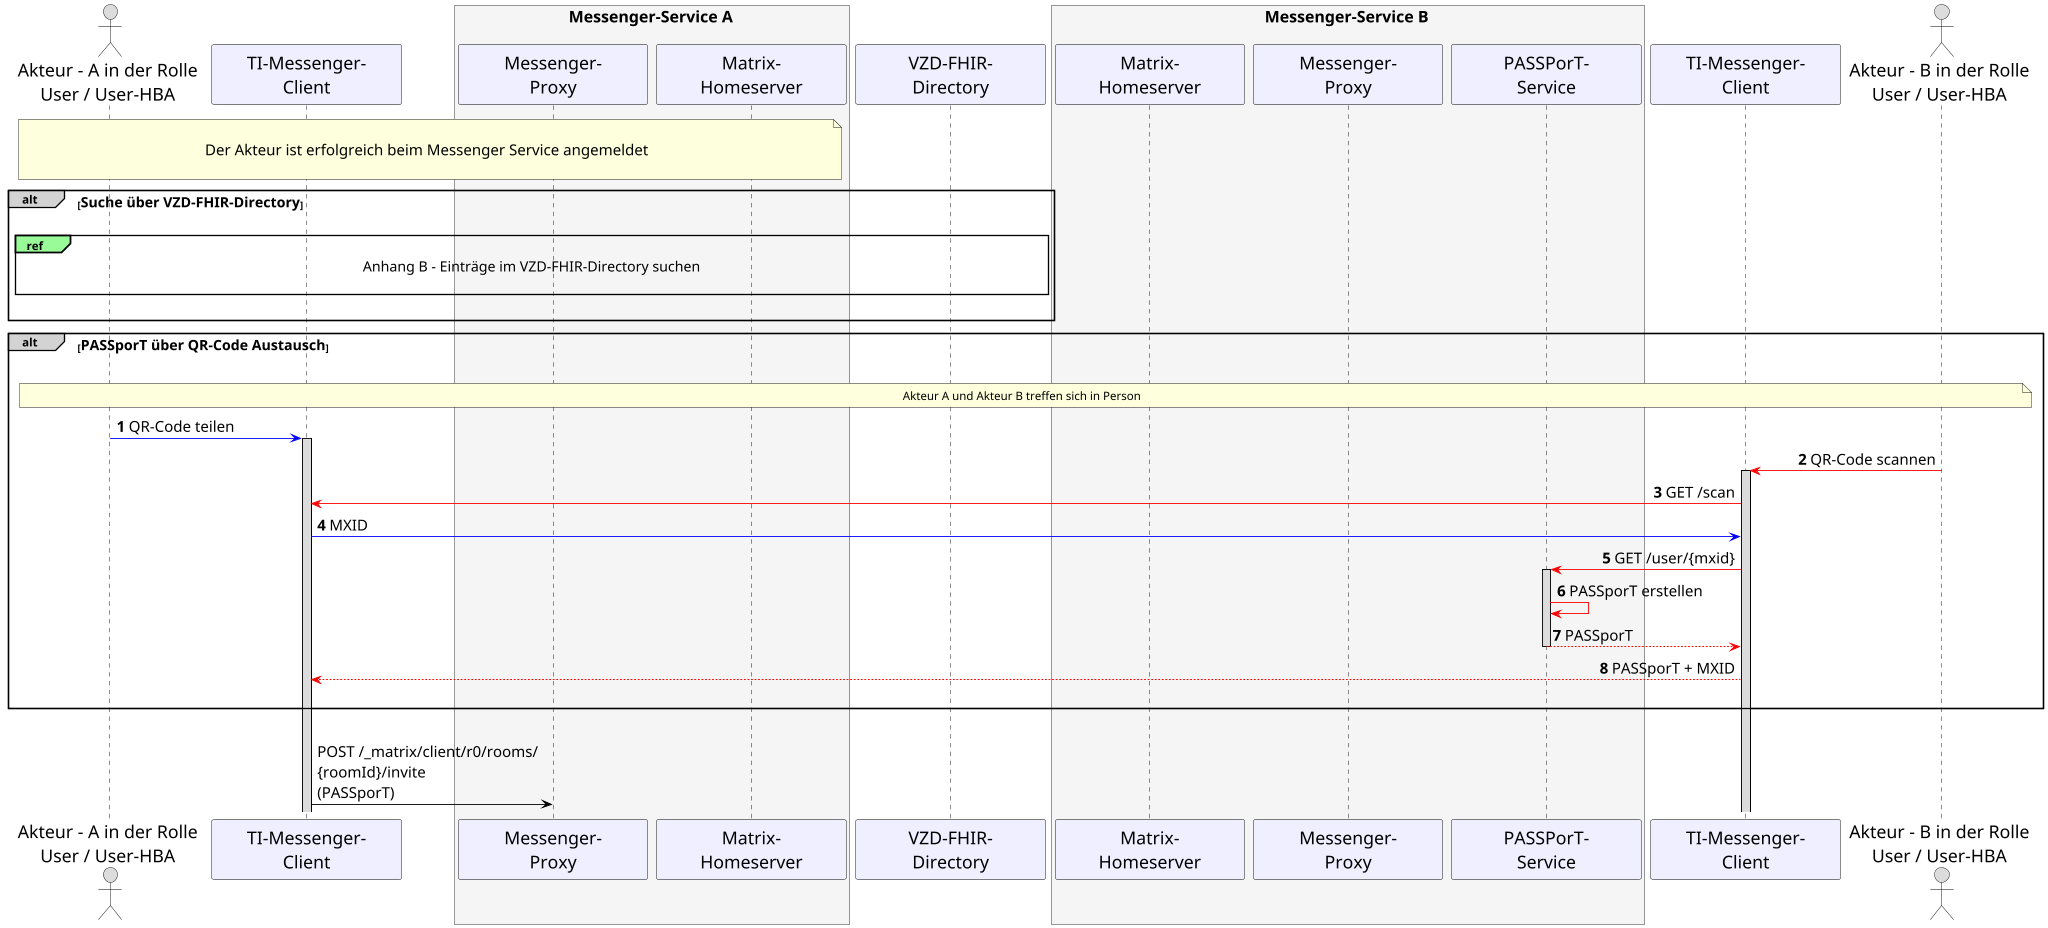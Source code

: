 /' 
# TI-Messenger 1.1
# TI-Messenger-Dienst
# UC - 10063
# Sequence Diagram
# Name: Austausch von Events innerhalb eines Messenger-Service
'/

@startuml
skinparam sequenceMessageAlign direction
skinparam minClassWidth 200
skinparam BoxPadding 1
skinparam sequenceReferenceHeaderBackgroundColor palegreen
scale max 2048 width

skinparam sequence {
ArrowColor black
ArrowFontSize 17
ActorBorderColor black
LifeLineBorderColor black
LifeLineBackgroundColor Gainsboro

ParticipantBorderColor Motivation
ParticipantBackgroundColor Motivation
ParticipantFontName Impact
ParticipantFontSize 20
ParticipantFontColor black
ParticipantBorderColor Black
ParticipantBackgroundColor MOTIVATION

ActorBackgroundColor Gainsboro
ActorFontColor black
ActorFontSize 20
ActorFontName Aapex
}
    actor U1 as "Akteur - A in der Rolle\nUser / User-HBA"
    participant C1 as "TI-Messenger-\nClient"
    box <size:18>Messenger-Service A</size> #WhiteSmoke
      participant MP1 as "Messenger-\nProxy"
      participant MH1 as "Matrix-\nHomeserver"
    end box
    participant VZD as "VZD-FHIR-\nDirectory"
    box <size:18>Messenger-Service B</size> #WhiteSmoke
    participant MH2 as "Matrix-\nHomeserver"
    participant MP2 as "Messenger-\nProxy"
    participant PS2 as "PASSPorT-\nService"
    end box
    participant C2 as "TI-Messenger-\nClient"
    actor U2 as "Akteur - B in der Rolle\nUser / User-HBA"
    
note over U1, MH1: \n<size:17>Der Akteur ist erfolgreich beim Messenger Service angemeldet</size>\n    
    
    alt#LightGrey  <size:16>Suche über VZD-FHIR-Directory</size>
      |||
      ref over U1, VZD : <size:16>Anhang B - Einträge im VZD-FHIR-Directory suchen</size>\n
      |||
    end
    alt#LightGrey  <size:16>PASSporT über QR-Code Austausch</size>
      |||
       note over U1, U2: Akteur A und Akteur B treffen sich in Person
       autonumber
       U1-[#0000FF]>C1: QR-Code teilen
        activate C1
       U2-[#red]>C2: QR-Code scannen
        activate C2
       C2-[#red]>C1: GET /scan
       C1-[#0000FF]>C2: MXID
       C2-[#red]>PS2: GET /user/{mxid} 
        activate PS2
       PS2-[#red]>PS2: PASSporT erstellen
       PS2--[#red]>C2: PASSporT
        deactivate PS2
       C2--[#red]>C1: PASSporT + MXID
       autonumber stop
      |||
    end
    
    |||
    C1->MP1: POST /_matrix/client/r0/rooms/\n{roomId}/invite \n(PASSporT)
    
@enduml
